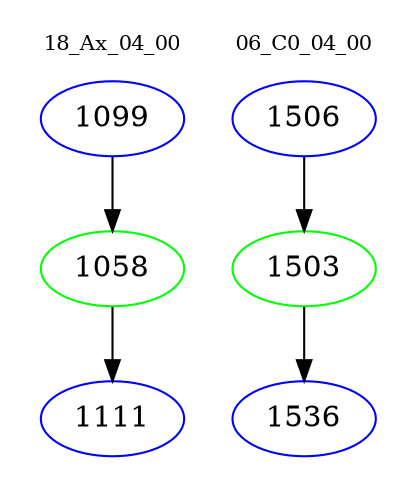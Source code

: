 digraph{
subgraph cluster_0 {
color = white
label = "18_Ax_04_00";
fontsize=10;
T0_1099 [label="1099", color="blue"]
T0_1099 -> T0_1058 [color="black"]
T0_1058 [label="1058", color="green"]
T0_1058 -> T0_1111 [color="black"]
T0_1111 [label="1111", color="blue"]
}
subgraph cluster_1 {
color = white
label = "06_C0_04_00";
fontsize=10;
T1_1506 [label="1506", color="blue"]
T1_1506 -> T1_1503 [color="black"]
T1_1503 [label="1503", color="green"]
T1_1503 -> T1_1536 [color="black"]
T1_1536 [label="1536", color="blue"]
}
}
